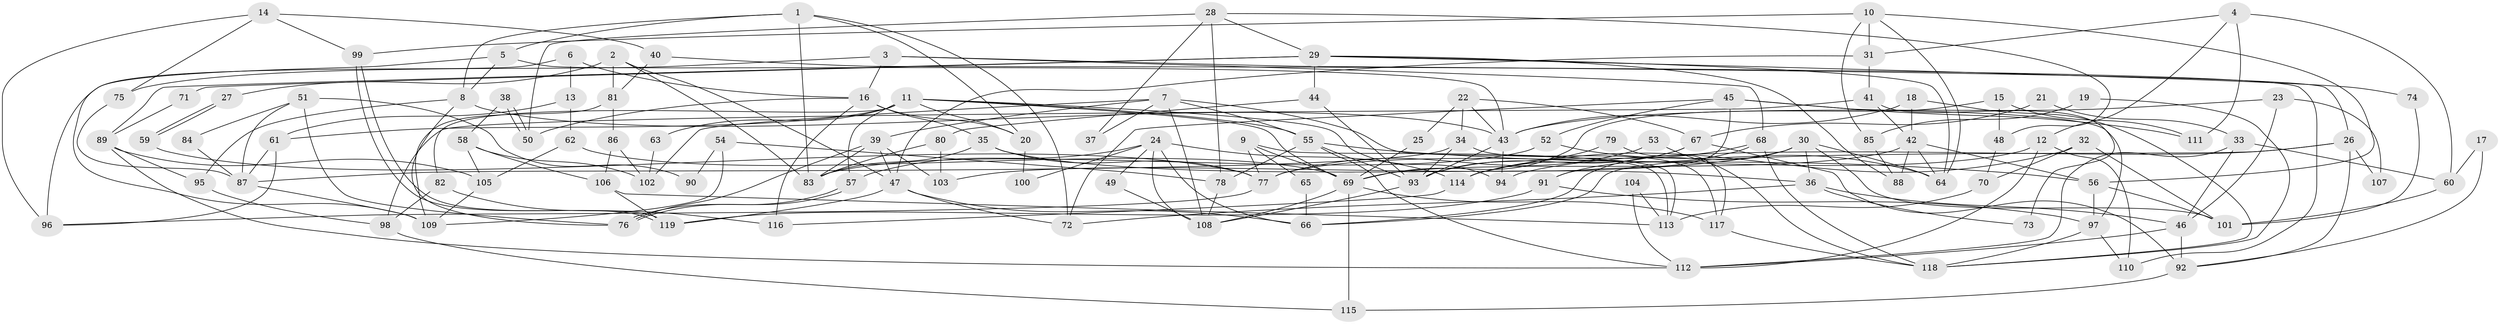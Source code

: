 // Generated by graph-tools (version 1.1) at 2025/26/03/09/25 03:26:12]
// undirected, 119 vertices, 238 edges
graph export_dot {
graph [start="1"]
  node [color=gray90,style=filled];
  1;
  2;
  3;
  4;
  5;
  6;
  7;
  8;
  9;
  10;
  11;
  12;
  13;
  14;
  15;
  16;
  17;
  18;
  19;
  20;
  21;
  22;
  23;
  24;
  25;
  26;
  27;
  28;
  29;
  30;
  31;
  32;
  33;
  34;
  35;
  36;
  37;
  38;
  39;
  40;
  41;
  42;
  43;
  44;
  45;
  46;
  47;
  48;
  49;
  50;
  51;
  52;
  53;
  54;
  55;
  56;
  57;
  58;
  59;
  60;
  61;
  62;
  63;
  64;
  65;
  66;
  67;
  68;
  69;
  70;
  71;
  72;
  73;
  74;
  75;
  76;
  77;
  78;
  79;
  80;
  81;
  82;
  83;
  84;
  85;
  86;
  87;
  88;
  89;
  90;
  91;
  92;
  93;
  94;
  95;
  96;
  97;
  98;
  99;
  100;
  101;
  102;
  103;
  104;
  105;
  106;
  107;
  108;
  109;
  110;
  111;
  112;
  113;
  114;
  115;
  116;
  117;
  118;
  119;
  1 -- 83;
  1 -- 20;
  1 -- 5;
  1 -- 8;
  1 -- 72;
  2 -- 47;
  2 -- 83;
  2 -- 27;
  2 -- 81;
  3 -- 68;
  3 -- 26;
  3 -- 16;
  3 -- 75;
  4 -- 111;
  4 -- 31;
  4 -- 12;
  4 -- 60;
  5 -- 8;
  5 -- 43;
  5 -- 109;
  6 -- 16;
  6 -- 96;
  6 -- 13;
  7 -- 113;
  7 -- 55;
  7 -- 37;
  7 -- 39;
  7 -- 102;
  7 -- 108;
  8 -- 76;
  8 -- 43;
  8 -- 95;
  9 -- 77;
  9 -- 69;
  9 -- 65;
  9 -- 113;
  10 -- 31;
  10 -- 56;
  10 -- 64;
  10 -- 85;
  10 -- 99;
  11 -- 94;
  11 -- 69;
  11 -- 20;
  11 -- 55;
  11 -- 57;
  11 -- 61;
  11 -- 63;
  11 -- 82;
  12 -- 110;
  12 -- 77;
  12 -- 112;
  13 -- 61;
  13 -- 62;
  14 -- 75;
  14 -- 99;
  14 -- 40;
  14 -- 96;
  15 -- 69;
  15 -- 48;
  15 -- 111;
  16 -- 50;
  16 -- 20;
  16 -- 35;
  16 -- 116;
  17 -- 92;
  17 -- 60;
  18 -- 118;
  18 -- 43;
  18 -- 42;
  19 -- 85;
  19 -- 118;
  20 -- 100;
  21 -- 67;
  21 -- 33;
  22 -- 34;
  22 -- 43;
  22 -- 25;
  22 -- 67;
  23 -- 46;
  23 -- 43;
  23 -- 107;
  24 -- 108;
  24 -- 57;
  24 -- 49;
  24 -- 66;
  24 -- 100;
  24 -- 114;
  25 -- 69;
  26 -- 66;
  26 -- 92;
  26 -- 94;
  26 -- 107;
  27 -- 59;
  27 -- 59;
  28 -- 78;
  28 -- 29;
  28 -- 37;
  28 -- 48;
  28 -- 50;
  29 -- 64;
  29 -- 89;
  29 -- 44;
  29 -- 71;
  29 -- 74;
  29 -- 88;
  30 -- 64;
  30 -- 103;
  30 -- 36;
  30 -- 66;
  30 -- 101;
  31 -- 47;
  31 -- 41;
  32 -- 114;
  32 -- 101;
  32 -- 70;
  33 -- 112;
  33 -- 46;
  33 -- 60;
  34 -- 117;
  34 -- 93;
  34 -- 87;
  35 -- 36;
  35 -- 77;
  35 -- 83;
  36 -- 72;
  36 -- 46;
  36 -- 73;
  38 -- 50;
  38 -- 50;
  38 -- 58;
  39 -- 83;
  39 -- 47;
  39 -- 76;
  39 -- 103;
  40 -- 81;
  40 -- 110;
  41 -- 98;
  41 -- 42;
  41 -- 73;
  42 -- 56;
  42 -- 64;
  42 -- 69;
  42 -- 88;
  43 -- 93;
  43 -- 94;
  44 -- 93;
  44 -- 80;
  45 -- 72;
  45 -- 97;
  45 -- 52;
  45 -- 91;
  45 -- 111;
  46 -- 92;
  46 -- 112;
  47 -- 66;
  47 -- 72;
  47 -- 119;
  48 -- 70;
  49 -- 108;
  51 -- 87;
  51 -- 76;
  51 -- 84;
  51 -- 90;
  52 -- 64;
  52 -- 83;
  53 -- 118;
  53 -- 77;
  54 -- 78;
  54 -- 109;
  54 -- 90;
  55 -- 112;
  55 -- 56;
  55 -- 78;
  55 -- 93;
  56 -- 101;
  56 -- 97;
  57 -- 76;
  57 -- 76;
  58 -- 105;
  58 -- 102;
  58 -- 106;
  59 -- 77;
  60 -- 101;
  61 -- 96;
  61 -- 87;
  62 -- 69;
  62 -- 105;
  63 -- 102;
  65 -- 66;
  67 -- 93;
  67 -- 92;
  67 -- 114;
  68 -- 114;
  68 -- 91;
  68 -- 118;
  69 -- 108;
  69 -- 115;
  69 -- 117;
  70 -- 113;
  71 -- 89;
  74 -- 101;
  75 -- 87;
  77 -- 96;
  78 -- 108;
  79 -- 93;
  79 -- 117;
  80 -- 83;
  80 -- 103;
  81 -- 109;
  81 -- 86;
  82 -- 116;
  82 -- 98;
  84 -- 87;
  85 -- 88;
  86 -- 106;
  86 -- 102;
  87 -- 109;
  89 -- 112;
  89 -- 105;
  89 -- 95;
  91 -- 119;
  91 -- 97;
  92 -- 115;
  93 -- 108;
  95 -- 98;
  97 -- 110;
  97 -- 118;
  98 -- 115;
  99 -- 119;
  99 -- 119;
  104 -- 113;
  104 -- 112;
  105 -- 109;
  106 -- 119;
  106 -- 113;
  114 -- 116;
  117 -- 118;
}
